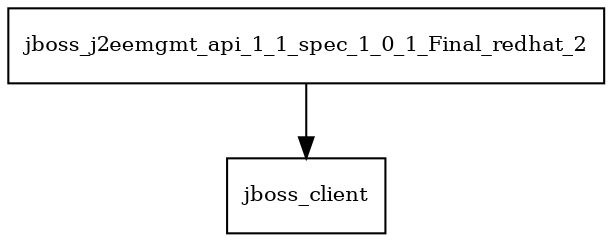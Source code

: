 digraph jboss_j2eemgmt_api_1_1_spec_1_0_1_Final_redhat_2_dependencies {
  node [shape = box, fontsize=10.0];
  jboss_j2eemgmt_api_1_1_spec_1_0_1_Final_redhat_2 -> jboss_client;
}
